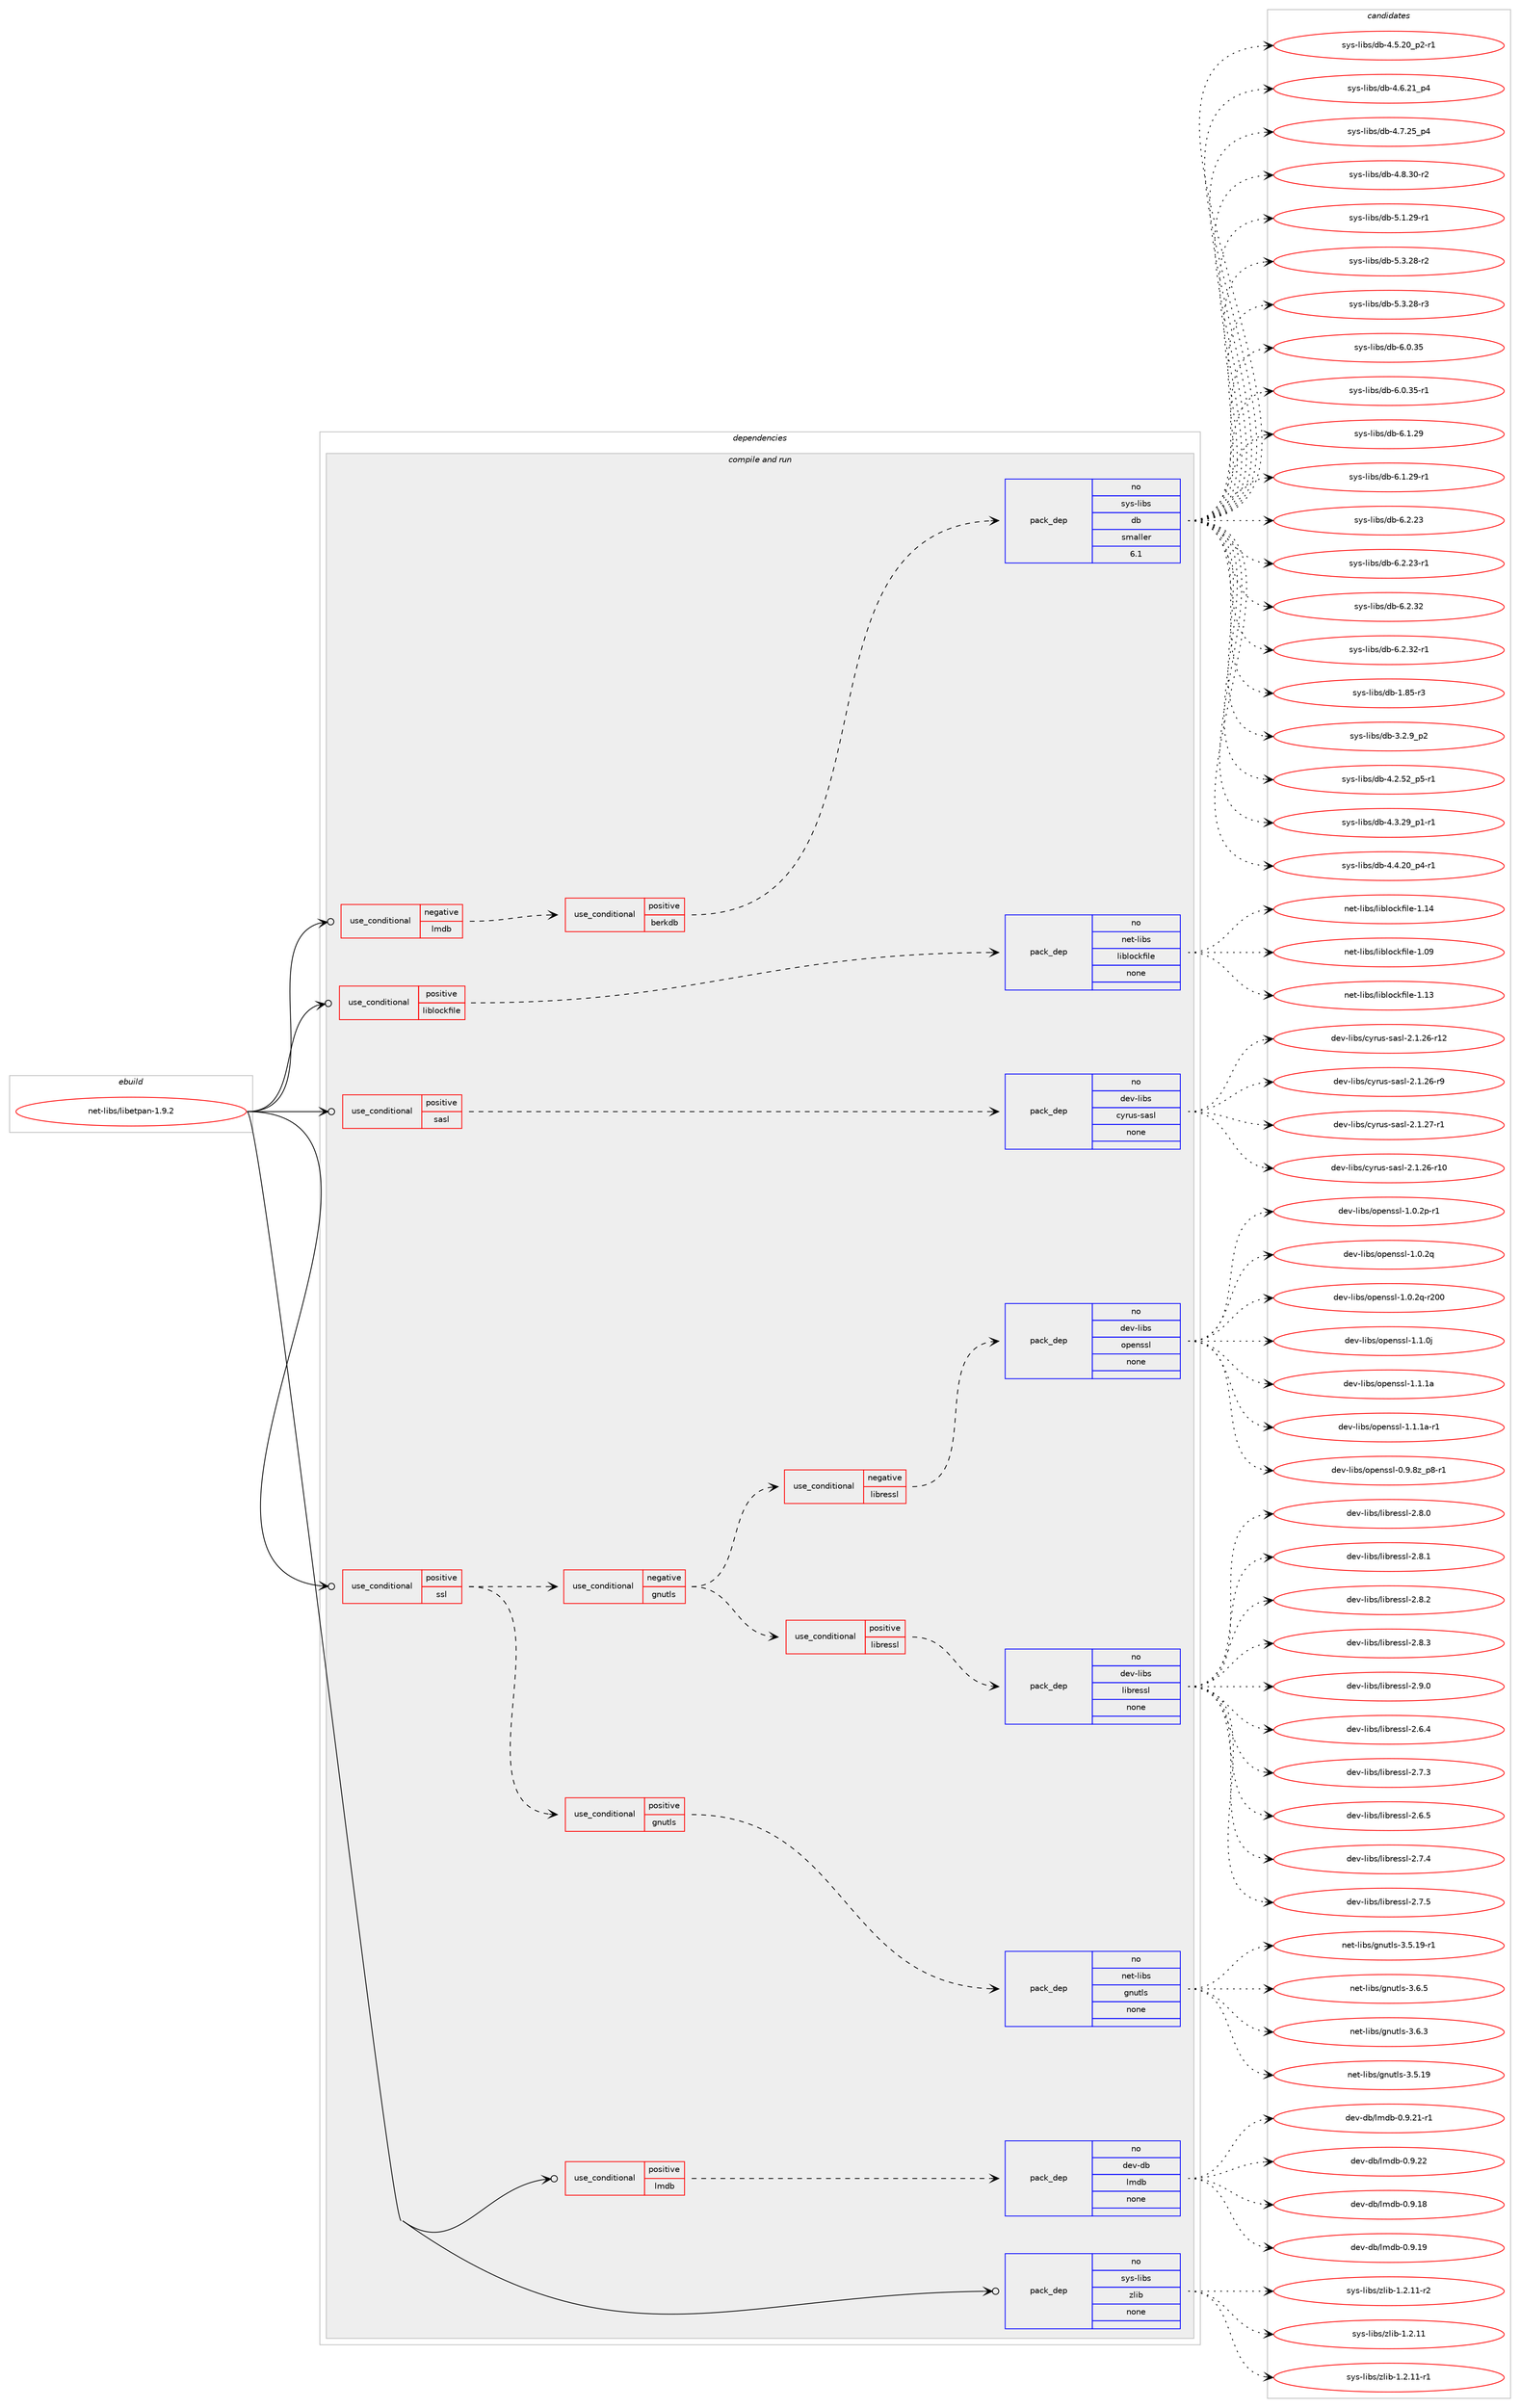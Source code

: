 digraph prolog {

# *************
# Graph options
# *************

newrank=true;
concentrate=true;
compound=true;
graph [rankdir=LR,fontname=Helvetica,fontsize=10,ranksep=1.5];#, ranksep=2.5, nodesep=0.2];
edge  [arrowhead=vee];
node  [fontname=Helvetica,fontsize=10];

# **********
# The ebuild
# **********

subgraph cluster_leftcol {
color=gray;
rank=same;
label=<<i>ebuild</i>>;
id [label="net-libs/libetpan-1.9.2", color=red, width=4, href="../net-libs/libetpan-1.9.2.svg"];
}

# ****************
# The dependencies
# ****************

subgraph cluster_midcol {
color=gray;
label=<<i>dependencies</i>>;
subgraph cluster_compile {
fillcolor="#eeeeee";
style=filled;
label=<<i>compile</i>>;
}
subgraph cluster_compileandrun {
fillcolor="#eeeeee";
style=filled;
label=<<i>compile and run</i>>;
subgraph cond762 {
dependency4396 [label=<<TABLE BORDER="0" CELLBORDER="1" CELLSPACING="0" CELLPADDING="4"><TR><TD ROWSPAN="3" CELLPADDING="10">use_conditional</TD></TR><TR><TD>negative</TD></TR><TR><TD>lmdb</TD></TR></TABLE>>, shape=none, color=red];
subgraph cond763 {
dependency4397 [label=<<TABLE BORDER="0" CELLBORDER="1" CELLSPACING="0" CELLPADDING="4"><TR><TD ROWSPAN="3" CELLPADDING="10">use_conditional</TD></TR><TR><TD>positive</TD></TR><TR><TD>berkdb</TD></TR></TABLE>>, shape=none, color=red];
subgraph pack3507 {
dependency4398 [label=<<TABLE BORDER="0" CELLBORDER="1" CELLSPACING="0" CELLPADDING="4" WIDTH="220"><TR><TD ROWSPAN="6" CELLPADDING="30">pack_dep</TD></TR><TR><TD WIDTH="110">no</TD></TR><TR><TD>sys-libs</TD></TR><TR><TD>db</TD></TR><TR><TD>smaller</TD></TR><TR><TD>6.1</TD></TR></TABLE>>, shape=none, color=blue];
}
dependency4397:e -> dependency4398:w [weight=20,style="dashed",arrowhead="vee"];
}
dependency4396:e -> dependency4397:w [weight=20,style="dashed",arrowhead="vee"];
}
id:e -> dependency4396:w [weight=20,style="solid",arrowhead="odotvee"];
subgraph cond764 {
dependency4399 [label=<<TABLE BORDER="0" CELLBORDER="1" CELLSPACING="0" CELLPADDING="4"><TR><TD ROWSPAN="3" CELLPADDING="10">use_conditional</TD></TR><TR><TD>positive</TD></TR><TR><TD>liblockfile</TD></TR></TABLE>>, shape=none, color=red];
subgraph pack3508 {
dependency4400 [label=<<TABLE BORDER="0" CELLBORDER="1" CELLSPACING="0" CELLPADDING="4" WIDTH="220"><TR><TD ROWSPAN="6" CELLPADDING="30">pack_dep</TD></TR><TR><TD WIDTH="110">no</TD></TR><TR><TD>net-libs</TD></TR><TR><TD>liblockfile</TD></TR><TR><TD>none</TD></TR><TR><TD></TD></TR></TABLE>>, shape=none, color=blue];
}
dependency4399:e -> dependency4400:w [weight=20,style="dashed",arrowhead="vee"];
}
id:e -> dependency4399:w [weight=20,style="solid",arrowhead="odotvee"];
subgraph cond765 {
dependency4401 [label=<<TABLE BORDER="0" CELLBORDER="1" CELLSPACING="0" CELLPADDING="4"><TR><TD ROWSPAN="3" CELLPADDING="10">use_conditional</TD></TR><TR><TD>positive</TD></TR><TR><TD>lmdb</TD></TR></TABLE>>, shape=none, color=red];
subgraph pack3509 {
dependency4402 [label=<<TABLE BORDER="0" CELLBORDER="1" CELLSPACING="0" CELLPADDING="4" WIDTH="220"><TR><TD ROWSPAN="6" CELLPADDING="30">pack_dep</TD></TR><TR><TD WIDTH="110">no</TD></TR><TR><TD>dev-db</TD></TR><TR><TD>lmdb</TD></TR><TR><TD>none</TD></TR><TR><TD></TD></TR></TABLE>>, shape=none, color=blue];
}
dependency4401:e -> dependency4402:w [weight=20,style="dashed",arrowhead="vee"];
}
id:e -> dependency4401:w [weight=20,style="solid",arrowhead="odotvee"];
subgraph cond766 {
dependency4403 [label=<<TABLE BORDER="0" CELLBORDER="1" CELLSPACING="0" CELLPADDING="4"><TR><TD ROWSPAN="3" CELLPADDING="10">use_conditional</TD></TR><TR><TD>positive</TD></TR><TR><TD>sasl</TD></TR></TABLE>>, shape=none, color=red];
subgraph pack3510 {
dependency4404 [label=<<TABLE BORDER="0" CELLBORDER="1" CELLSPACING="0" CELLPADDING="4" WIDTH="220"><TR><TD ROWSPAN="6" CELLPADDING="30">pack_dep</TD></TR><TR><TD WIDTH="110">no</TD></TR><TR><TD>dev-libs</TD></TR><TR><TD>cyrus-sasl</TD></TR><TR><TD>none</TD></TR><TR><TD></TD></TR></TABLE>>, shape=none, color=blue];
}
dependency4403:e -> dependency4404:w [weight=20,style="dashed",arrowhead="vee"];
}
id:e -> dependency4403:w [weight=20,style="solid",arrowhead="odotvee"];
subgraph cond767 {
dependency4405 [label=<<TABLE BORDER="0" CELLBORDER="1" CELLSPACING="0" CELLPADDING="4"><TR><TD ROWSPAN="3" CELLPADDING="10">use_conditional</TD></TR><TR><TD>positive</TD></TR><TR><TD>ssl</TD></TR></TABLE>>, shape=none, color=red];
subgraph cond768 {
dependency4406 [label=<<TABLE BORDER="0" CELLBORDER="1" CELLSPACING="0" CELLPADDING="4"><TR><TD ROWSPAN="3" CELLPADDING="10">use_conditional</TD></TR><TR><TD>positive</TD></TR><TR><TD>gnutls</TD></TR></TABLE>>, shape=none, color=red];
subgraph pack3511 {
dependency4407 [label=<<TABLE BORDER="0" CELLBORDER="1" CELLSPACING="0" CELLPADDING="4" WIDTH="220"><TR><TD ROWSPAN="6" CELLPADDING="30">pack_dep</TD></TR><TR><TD WIDTH="110">no</TD></TR><TR><TD>net-libs</TD></TR><TR><TD>gnutls</TD></TR><TR><TD>none</TD></TR><TR><TD></TD></TR></TABLE>>, shape=none, color=blue];
}
dependency4406:e -> dependency4407:w [weight=20,style="dashed",arrowhead="vee"];
}
dependency4405:e -> dependency4406:w [weight=20,style="dashed",arrowhead="vee"];
subgraph cond769 {
dependency4408 [label=<<TABLE BORDER="0" CELLBORDER="1" CELLSPACING="0" CELLPADDING="4"><TR><TD ROWSPAN="3" CELLPADDING="10">use_conditional</TD></TR><TR><TD>negative</TD></TR><TR><TD>gnutls</TD></TR></TABLE>>, shape=none, color=red];
subgraph cond770 {
dependency4409 [label=<<TABLE BORDER="0" CELLBORDER="1" CELLSPACING="0" CELLPADDING="4"><TR><TD ROWSPAN="3" CELLPADDING="10">use_conditional</TD></TR><TR><TD>negative</TD></TR><TR><TD>libressl</TD></TR></TABLE>>, shape=none, color=red];
subgraph pack3512 {
dependency4410 [label=<<TABLE BORDER="0" CELLBORDER="1" CELLSPACING="0" CELLPADDING="4" WIDTH="220"><TR><TD ROWSPAN="6" CELLPADDING="30">pack_dep</TD></TR><TR><TD WIDTH="110">no</TD></TR><TR><TD>dev-libs</TD></TR><TR><TD>openssl</TD></TR><TR><TD>none</TD></TR><TR><TD></TD></TR></TABLE>>, shape=none, color=blue];
}
dependency4409:e -> dependency4410:w [weight=20,style="dashed",arrowhead="vee"];
}
dependency4408:e -> dependency4409:w [weight=20,style="dashed",arrowhead="vee"];
subgraph cond771 {
dependency4411 [label=<<TABLE BORDER="0" CELLBORDER="1" CELLSPACING="0" CELLPADDING="4"><TR><TD ROWSPAN="3" CELLPADDING="10">use_conditional</TD></TR><TR><TD>positive</TD></TR><TR><TD>libressl</TD></TR></TABLE>>, shape=none, color=red];
subgraph pack3513 {
dependency4412 [label=<<TABLE BORDER="0" CELLBORDER="1" CELLSPACING="0" CELLPADDING="4" WIDTH="220"><TR><TD ROWSPAN="6" CELLPADDING="30">pack_dep</TD></TR><TR><TD WIDTH="110">no</TD></TR><TR><TD>dev-libs</TD></TR><TR><TD>libressl</TD></TR><TR><TD>none</TD></TR><TR><TD></TD></TR></TABLE>>, shape=none, color=blue];
}
dependency4411:e -> dependency4412:w [weight=20,style="dashed",arrowhead="vee"];
}
dependency4408:e -> dependency4411:w [weight=20,style="dashed",arrowhead="vee"];
}
dependency4405:e -> dependency4408:w [weight=20,style="dashed",arrowhead="vee"];
}
id:e -> dependency4405:w [weight=20,style="solid",arrowhead="odotvee"];
subgraph pack3514 {
dependency4413 [label=<<TABLE BORDER="0" CELLBORDER="1" CELLSPACING="0" CELLPADDING="4" WIDTH="220"><TR><TD ROWSPAN="6" CELLPADDING="30">pack_dep</TD></TR><TR><TD WIDTH="110">no</TD></TR><TR><TD>sys-libs</TD></TR><TR><TD>zlib</TD></TR><TR><TD>none</TD></TR><TR><TD></TD></TR></TABLE>>, shape=none, color=blue];
}
id:e -> dependency4413:w [weight=20,style="solid",arrowhead="odotvee"];
}
subgraph cluster_run {
fillcolor="#eeeeee";
style=filled;
label=<<i>run</i>>;
}
}

# **************
# The candidates
# **************

subgraph cluster_choices {
rank=same;
color=gray;
label=<<i>candidates</i>>;

subgraph choice3507 {
color=black;
nodesep=1;
choice1151211154510810598115471009845494656534511451 [label="sys-libs/db-1.85-r3", color=red, width=4,href="../sys-libs/db-1.85-r3.svg"];
choice115121115451081059811547100984551465046579511250 [label="sys-libs/db-3.2.9_p2", color=red, width=4,href="../sys-libs/db-3.2.9_p2.svg"];
choice115121115451081059811547100984552465046535095112534511449 [label="sys-libs/db-4.2.52_p5-r1", color=red, width=4,href="../sys-libs/db-4.2.52_p5-r1.svg"];
choice115121115451081059811547100984552465146505795112494511449 [label="sys-libs/db-4.3.29_p1-r1", color=red, width=4,href="../sys-libs/db-4.3.29_p1-r1.svg"];
choice115121115451081059811547100984552465246504895112524511449 [label="sys-libs/db-4.4.20_p4-r1", color=red, width=4,href="../sys-libs/db-4.4.20_p4-r1.svg"];
choice115121115451081059811547100984552465346504895112504511449 [label="sys-libs/db-4.5.20_p2-r1", color=red, width=4,href="../sys-libs/db-4.5.20_p2-r1.svg"];
choice11512111545108105981154710098455246544650499511252 [label="sys-libs/db-4.6.21_p4", color=red, width=4,href="../sys-libs/db-4.6.21_p4.svg"];
choice11512111545108105981154710098455246554650539511252 [label="sys-libs/db-4.7.25_p4", color=red, width=4,href="../sys-libs/db-4.7.25_p4.svg"];
choice11512111545108105981154710098455246564651484511450 [label="sys-libs/db-4.8.30-r2", color=red, width=4,href="../sys-libs/db-4.8.30-r2.svg"];
choice11512111545108105981154710098455346494650574511449 [label="sys-libs/db-5.1.29-r1", color=red, width=4,href="../sys-libs/db-5.1.29-r1.svg"];
choice11512111545108105981154710098455346514650564511450 [label="sys-libs/db-5.3.28-r2", color=red, width=4,href="../sys-libs/db-5.3.28-r2.svg"];
choice11512111545108105981154710098455346514650564511451 [label="sys-libs/db-5.3.28-r3", color=red, width=4,href="../sys-libs/db-5.3.28-r3.svg"];
choice1151211154510810598115471009845544648465153 [label="sys-libs/db-6.0.35", color=red, width=4,href="../sys-libs/db-6.0.35.svg"];
choice11512111545108105981154710098455446484651534511449 [label="sys-libs/db-6.0.35-r1", color=red, width=4,href="../sys-libs/db-6.0.35-r1.svg"];
choice1151211154510810598115471009845544649465057 [label="sys-libs/db-6.1.29", color=red, width=4,href="../sys-libs/db-6.1.29.svg"];
choice11512111545108105981154710098455446494650574511449 [label="sys-libs/db-6.1.29-r1", color=red, width=4,href="../sys-libs/db-6.1.29-r1.svg"];
choice1151211154510810598115471009845544650465051 [label="sys-libs/db-6.2.23", color=red, width=4,href="../sys-libs/db-6.2.23.svg"];
choice11512111545108105981154710098455446504650514511449 [label="sys-libs/db-6.2.23-r1", color=red, width=4,href="../sys-libs/db-6.2.23-r1.svg"];
choice1151211154510810598115471009845544650465150 [label="sys-libs/db-6.2.32", color=red, width=4,href="../sys-libs/db-6.2.32.svg"];
choice11512111545108105981154710098455446504651504511449 [label="sys-libs/db-6.2.32-r1", color=red, width=4,href="../sys-libs/db-6.2.32-r1.svg"];
dependency4398:e -> choice1151211154510810598115471009845494656534511451:w [style=dotted,weight="100"];
dependency4398:e -> choice115121115451081059811547100984551465046579511250:w [style=dotted,weight="100"];
dependency4398:e -> choice115121115451081059811547100984552465046535095112534511449:w [style=dotted,weight="100"];
dependency4398:e -> choice115121115451081059811547100984552465146505795112494511449:w [style=dotted,weight="100"];
dependency4398:e -> choice115121115451081059811547100984552465246504895112524511449:w [style=dotted,weight="100"];
dependency4398:e -> choice115121115451081059811547100984552465346504895112504511449:w [style=dotted,weight="100"];
dependency4398:e -> choice11512111545108105981154710098455246544650499511252:w [style=dotted,weight="100"];
dependency4398:e -> choice11512111545108105981154710098455246554650539511252:w [style=dotted,weight="100"];
dependency4398:e -> choice11512111545108105981154710098455246564651484511450:w [style=dotted,weight="100"];
dependency4398:e -> choice11512111545108105981154710098455346494650574511449:w [style=dotted,weight="100"];
dependency4398:e -> choice11512111545108105981154710098455346514650564511450:w [style=dotted,weight="100"];
dependency4398:e -> choice11512111545108105981154710098455346514650564511451:w [style=dotted,weight="100"];
dependency4398:e -> choice1151211154510810598115471009845544648465153:w [style=dotted,weight="100"];
dependency4398:e -> choice11512111545108105981154710098455446484651534511449:w [style=dotted,weight="100"];
dependency4398:e -> choice1151211154510810598115471009845544649465057:w [style=dotted,weight="100"];
dependency4398:e -> choice11512111545108105981154710098455446494650574511449:w [style=dotted,weight="100"];
dependency4398:e -> choice1151211154510810598115471009845544650465051:w [style=dotted,weight="100"];
dependency4398:e -> choice11512111545108105981154710098455446504650514511449:w [style=dotted,weight="100"];
dependency4398:e -> choice1151211154510810598115471009845544650465150:w [style=dotted,weight="100"];
dependency4398:e -> choice11512111545108105981154710098455446504651504511449:w [style=dotted,weight="100"];
}
subgraph choice3508 {
color=black;
nodesep=1;
choice11010111645108105981154710810598108111991071021051081014549464857 [label="net-libs/liblockfile-1.09", color=red, width=4,href="../net-libs/liblockfile-1.09.svg"];
choice11010111645108105981154710810598108111991071021051081014549464951 [label="net-libs/liblockfile-1.13", color=red, width=4,href="../net-libs/liblockfile-1.13.svg"];
choice11010111645108105981154710810598108111991071021051081014549464952 [label="net-libs/liblockfile-1.14", color=red, width=4,href="../net-libs/liblockfile-1.14.svg"];
dependency4400:e -> choice11010111645108105981154710810598108111991071021051081014549464857:w [style=dotted,weight="100"];
dependency4400:e -> choice11010111645108105981154710810598108111991071021051081014549464951:w [style=dotted,weight="100"];
dependency4400:e -> choice11010111645108105981154710810598108111991071021051081014549464952:w [style=dotted,weight="100"];
}
subgraph choice3509 {
color=black;
nodesep=1;
choice1001011184510098471081091009845484657464956 [label="dev-db/lmdb-0.9.18", color=red, width=4,href="../dev-db/lmdb-0.9.18.svg"];
choice1001011184510098471081091009845484657464957 [label="dev-db/lmdb-0.9.19", color=red, width=4,href="../dev-db/lmdb-0.9.19.svg"];
choice10010111845100984710810910098454846574650494511449 [label="dev-db/lmdb-0.9.21-r1", color=red, width=4,href="../dev-db/lmdb-0.9.21-r1.svg"];
choice1001011184510098471081091009845484657465050 [label="dev-db/lmdb-0.9.22", color=red, width=4,href="../dev-db/lmdb-0.9.22.svg"];
dependency4402:e -> choice1001011184510098471081091009845484657464956:w [style=dotted,weight="100"];
dependency4402:e -> choice1001011184510098471081091009845484657464957:w [style=dotted,weight="100"];
dependency4402:e -> choice10010111845100984710810910098454846574650494511449:w [style=dotted,weight="100"];
dependency4402:e -> choice1001011184510098471081091009845484657465050:w [style=dotted,weight="100"];
}
subgraph choice3510 {
color=black;
nodesep=1;
choice10010111845108105981154799121114117115451159711510845504649465054451144948 [label="dev-libs/cyrus-sasl-2.1.26-r10", color=red, width=4,href="../dev-libs/cyrus-sasl-2.1.26-r10.svg"];
choice10010111845108105981154799121114117115451159711510845504649465054451144950 [label="dev-libs/cyrus-sasl-2.1.26-r12", color=red, width=4,href="../dev-libs/cyrus-sasl-2.1.26-r12.svg"];
choice100101118451081059811547991211141171154511597115108455046494650544511457 [label="dev-libs/cyrus-sasl-2.1.26-r9", color=red, width=4,href="../dev-libs/cyrus-sasl-2.1.26-r9.svg"];
choice100101118451081059811547991211141171154511597115108455046494650554511449 [label="dev-libs/cyrus-sasl-2.1.27-r1", color=red, width=4,href="../dev-libs/cyrus-sasl-2.1.27-r1.svg"];
dependency4404:e -> choice10010111845108105981154799121114117115451159711510845504649465054451144948:w [style=dotted,weight="100"];
dependency4404:e -> choice10010111845108105981154799121114117115451159711510845504649465054451144950:w [style=dotted,weight="100"];
dependency4404:e -> choice100101118451081059811547991211141171154511597115108455046494650544511457:w [style=dotted,weight="100"];
dependency4404:e -> choice100101118451081059811547991211141171154511597115108455046494650554511449:w [style=dotted,weight="100"];
}
subgraph choice3511 {
color=black;
nodesep=1;
choice110101116451081059811547103110117116108115455146544651 [label="net-libs/gnutls-3.6.3", color=red, width=4,href="../net-libs/gnutls-3.6.3.svg"];
choice11010111645108105981154710311011711610811545514653464957 [label="net-libs/gnutls-3.5.19", color=red, width=4,href="../net-libs/gnutls-3.5.19.svg"];
choice110101116451081059811547103110117116108115455146534649574511449 [label="net-libs/gnutls-3.5.19-r1", color=red, width=4,href="../net-libs/gnutls-3.5.19-r1.svg"];
choice110101116451081059811547103110117116108115455146544653 [label="net-libs/gnutls-3.6.5", color=red, width=4,href="../net-libs/gnutls-3.6.5.svg"];
dependency4407:e -> choice110101116451081059811547103110117116108115455146544651:w [style=dotted,weight="100"];
dependency4407:e -> choice11010111645108105981154710311011711610811545514653464957:w [style=dotted,weight="100"];
dependency4407:e -> choice110101116451081059811547103110117116108115455146534649574511449:w [style=dotted,weight="100"];
dependency4407:e -> choice110101116451081059811547103110117116108115455146544653:w [style=dotted,weight="100"];
}
subgraph choice3512 {
color=black;
nodesep=1;
choice10010111845108105981154711111210111011511510845484657465612295112564511449 [label="dev-libs/openssl-0.9.8z_p8-r1", color=red, width=4,href="../dev-libs/openssl-0.9.8z_p8-r1.svg"];
choice1001011184510810598115471111121011101151151084549464846501124511449 [label="dev-libs/openssl-1.0.2p-r1", color=red, width=4,href="../dev-libs/openssl-1.0.2p-r1.svg"];
choice100101118451081059811547111112101110115115108454946484650113 [label="dev-libs/openssl-1.0.2q", color=red, width=4,href="../dev-libs/openssl-1.0.2q.svg"];
choice10010111845108105981154711111210111011511510845494648465011345114504848 [label="dev-libs/openssl-1.0.2q-r200", color=red, width=4,href="../dev-libs/openssl-1.0.2q-r200.svg"];
choice100101118451081059811547111112101110115115108454946494648106 [label="dev-libs/openssl-1.1.0j", color=red, width=4,href="../dev-libs/openssl-1.1.0j.svg"];
choice10010111845108105981154711111210111011511510845494649464997 [label="dev-libs/openssl-1.1.1a", color=red, width=4,href="../dev-libs/openssl-1.1.1a.svg"];
choice100101118451081059811547111112101110115115108454946494649974511449 [label="dev-libs/openssl-1.1.1a-r1", color=red, width=4,href="../dev-libs/openssl-1.1.1a-r1.svg"];
dependency4410:e -> choice10010111845108105981154711111210111011511510845484657465612295112564511449:w [style=dotted,weight="100"];
dependency4410:e -> choice1001011184510810598115471111121011101151151084549464846501124511449:w [style=dotted,weight="100"];
dependency4410:e -> choice100101118451081059811547111112101110115115108454946484650113:w [style=dotted,weight="100"];
dependency4410:e -> choice10010111845108105981154711111210111011511510845494648465011345114504848:w [style=dotted,weight="100"];
dependency4410:e -> choice100101118451081059811547111112101110115115108454946494648106:w [style=dotted,weight="100"];
dependency4410:e -> choice10010111845108105981154711111210111011511510845494649464997:w [style=dotted,weight="100"];
dependency4410:e -> choice100101118451081059811547111112101110115115108454946494649974511449:w [style=dotted,weight="100"];
}
subgraph choice3513 {
color=black;
nodesep=1;
choice10010111845108105981154710810598114101115115108455046544652 [label="dev-libs/libressl-2.6.4", color=red, width=4,href="../dev-libs/libressl-2.6.4.svg"];
choice10010111845108105981154710810598114101115115108455046554651 [label="dev-libs/libressl-2.7.3", color=red, width=4,href="../dev-libs/libressl-2.7.3.svg"];
choice10010111845108105981154710810598114101115115108455046544653 [label="dev-libs/libressl-2.6.5", color=red, width=4,href="../dev-libs/libressl-2.6.5.svg"];
choice10010111845108105981154710810598114101115115108455046554652 [label="dev-libs/libressl-2.7.4", color=red, width=4,href="../dev-libs/libressl-2.7.4.svg"];
choice10010111845108105981154710810598114101115115108455046554653 [label="dev-libs/libressl-2.7.5", color=red, width=4,href="../dev-libs/libressl-2.7.5.svg"];
choice10010111845108105981154710810598114101115115108455046564648 [label="dev-libs/libressl-2.8.0", color=red, width=4,href="../dev-libs/libressl-2.8.0.svg"];
choice10010111845108105981154710810598114101115115108455046564649 [label="dev-libs/libressl-2.8.1", color=red, width=4,href="../dev-libs/libressl-2.8.1.svg"];
choice10010111845108105981154710810598114101115115108455046564650 [label="dev-libs/libressl-2.8.2", color=red, width=4,href="../dev-libs/libressl-2.8.2.svg"];
choice10010111845108105981154710810598114101115115108455046564651 [label="dev-libs/libressl-2.8.3", color=red, width=4,href="../dev-libs/libressl-2.8.3.svg"];
choice10010111845108105981154710810598114101115115108455046574648 [label="dev-libs/libressl-2.9.0", color=red, width=4,href="../dev-libs/libressl-2.9.0.svg"];
dependency4412:e -> choice10010111845108105981154710810598114101115115108455046544652:w [style=dotted,weight="100"];
dependency4412:e -> choice10010111845108105981154710810598114101115115108455046554651:w [style=dotted,weight="100"];
dependency4412:e -> choice10010111845108105981154710810598114101115115108455046544653:w [style=dotted,weight="100"];
dependency4412:e -> choice10010111845108105981154710810598114101115115108455046554652:w [style=dotted,weight="100"];
dependency4412:e -> choice10010111845108105981154710810598114101115115108455046554653:w [style=dotted,weight="100"];
dependency4412:e -> choice10010111845108105981154710810598114101115115108455046564648:w [style=dotted,weight="100"];
dependency4412:e -> choice10010111845108105981154710810598114101115115108455046564649:w [style=dotted,weight="100"];
dependency4412:e -> choice10010111845108105981154710810598114101115115108455046564650:w [style=dotted,weight="100"];
dependency4412:e -> choice10010111845108105981154710810598114101115115108455046564651:w [style=dotted,weight="100"];
dependency4412:e -> choice10010111845108105981154710810598114101115115108455046574648:w [style=dotted,weight="100"];
}
subgraph choice3514 {
color=black;
nodesep=1;
choice1151211154510810598115471221081059845494650464949 [label="sys-libs/zlib-1.2.11", color=red, width=4,href="../sys-libs/zlib-1.2.11.svg"];
choice11512111545108105981154712210810598454946504649494511449 [label="sys-libs/zlib-1.2.11-r1", color=red, width=4,href="../sys-libs/zlib-1.2.11-r1.svg"];
choice11512111545108105981154712210810598454946504649494511450 [label="sys-libs/zlib-1.2.11-r2", color=red, width=4,href="../sys-libs/zlib-1.2.11-r2.svg"];
dependency4413:e -> choice1151211154510810598115471221081059845494650464949:w [style=dotted,weight="100"];
dependency4413:e -> choice11512111545108105981154712210810598454946504649494511449:w [style=dotted,weight="100"];
dependency4413:e -> choice11512111545108105981154712210810598454946504649494511450:w [style=dotted,weight="100"];
}
}

}

